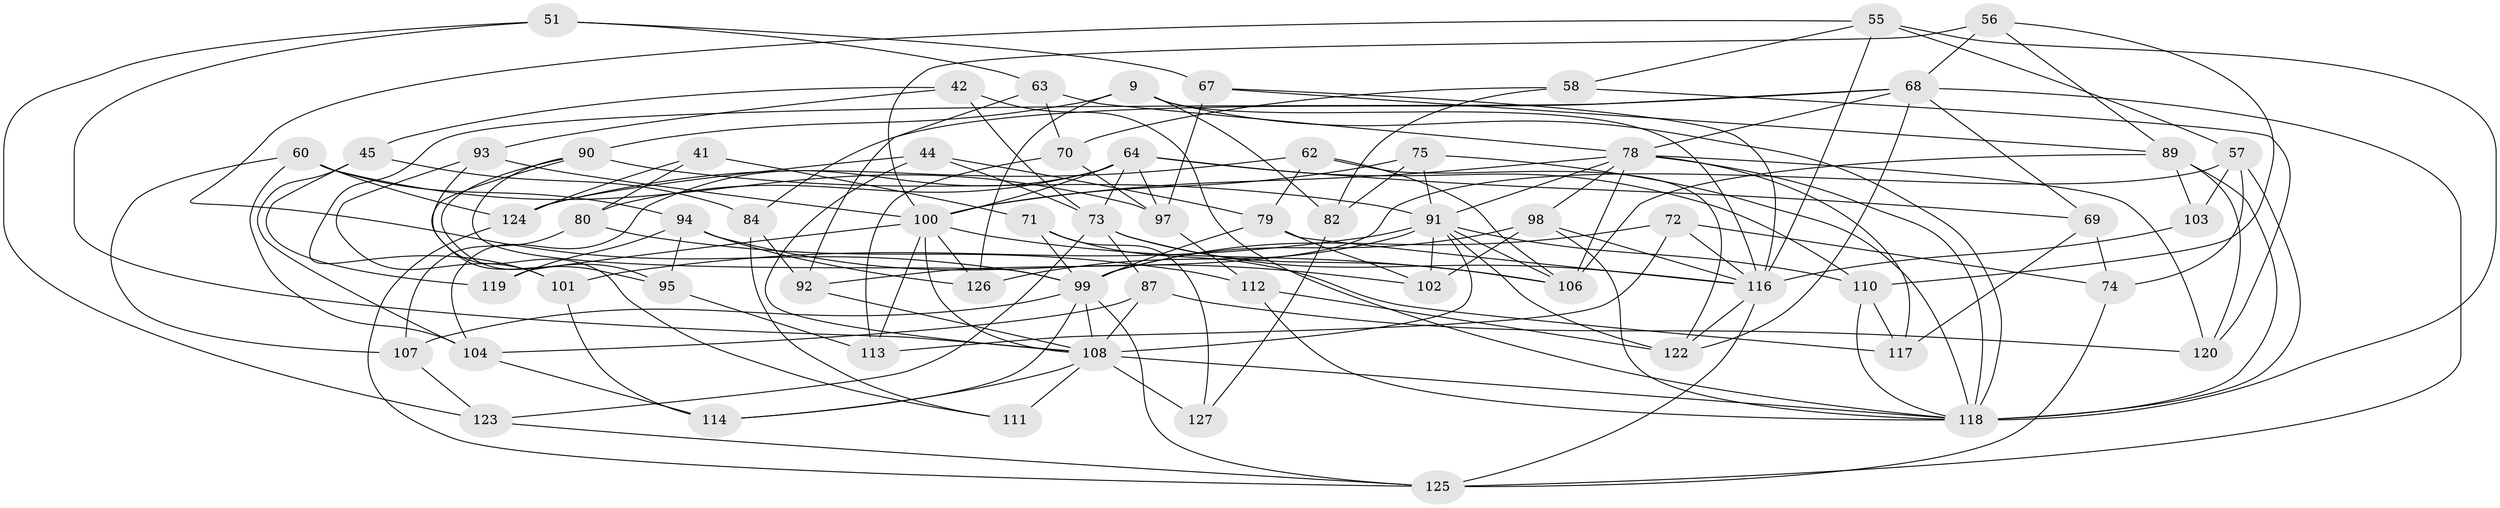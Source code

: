 // original degree distribution, {4: 1.0}
// Generated by graph-tools (version 1.1) at 2025/59/03/09/25 04:59:04]
// undirected, 63 vertices, 159 edges
graph export_dot {
graph [start="1"]
  node [color=gray90,style=filled];
  9 [super="+4"];
  41;
  42;
  44;
  45;
  51;
  55 [super="+49"];
  56;
  57 [super="+31"];
  58;
  60 [super="+59"];
  62;
  63;
  64 [super="+2+16"];
  67 [super="+20"];
  68 [super="+33"];
  69;
  70;
  71 [super="+47"];
  72;
  73 [super="+5+30"];
  74;
  75;
  78 [super="+66"];
  79 [super="+76"];
  80 [super="+3"];
  82;
  84;
  87;
  89 [super="+81+54"];
  90 [super="+13"];
  91 [super="+88"];
  92;
  93;
  94 [super="+83"];
  95;
  97 [super="+46"];
  98 [super="+85"];
  99 [super="+8+77+86"];
  100 [super="+35"];
  101;
  102;
  103;
  104 [super="+24"];
  106 [super="+14+34"];
  107 [super="+10"];
  108 [super="+36+52+37+96"];
  110 [super="+19"];
  111;
  112 [super="+53"];
  113;
  114;
  116 [super="+40+115+38"];
  117;
  118 [super="+105+61"];
  119;
  120;
  122 [super="+28+121"];
  123;
  124 [super="+32"];
  125 [super="+109"];
  126;
  127;
  9 -- 126;
  9 -- 90 [weight=2];
  9 -- 82;
  9 -- 116;
  9 -- 118;
  41 -- 80;
  41 -- 71 [weight=2];
  41 -- 124;
  42 -- 93;
  42 -- 73;
  42 -- 45;
  42 -- 118;
  44 -- 73;
  44 -- 79;
  44 -- 124;
  44 -- 108;
  45 -- 84;
  45 -- 119;
  45 -- 104;
  51 -- 123;
  51 -- 63;
  51 -- 108;
  51 -- 67;
  55 -- 58;
  55 -- 99;
  55 -- 57 [weight=2];
  55 -- 116;
  55 -- 118;
  56 -- 89;
  56 -- 110;
  56 -- 68;
  56 -- 100;
  57 -- 103;
  57 -- 92;
  57 -- 74;
  57 -- 118;
  58 -- 82;
  58 -- 70;
  58 -- 120;
  60 -- 104 [weight=2];
  60 -- 94;
  60 -- 124;
  60 -- 97;
  60 -- 107;
  62 -- 106;
  62 -- 124;
  62 -- 122;
  62 -- 79;
  63 -- 70;
  63 -- 92;
  63 -- 78;
  64 -- 104;
  64 -- 80;
  64 -- 110 [weight=2];
  64 -- 100;
  64 -- 69;
  64 -- 73;
  64 -- 97;
  67 -- 97 [weight=2];
  67 -- 89;
  67 -- 116 [weight=2];
  68 -- 122;
  68 -- 101;
  68 -- 69;
  68 -- 84;
  68 -- 78;
  68 -- 125 [weight=2];
  69 -- 74;
  69 -- 117;
  70 -- 113;
  70 -- 97;
  71 -- 127 [weight=2];
  71 -- 117;
  71 -- 99;
  72 -- 113;
  72 -- 116;
  72 -- 74;
  72 -- 99;
  73 -- 123;
  73 -- 106 [weight=2];
  73 -- 87;
  73 -- 116;
  74 -- 125;
  75 -- 82;
  75 -- 118;
  75 -- 100;
  75 -- 91;
  78 -- 118 [weight=2];
  78 -- 100;
  78 -- 98;
  78 -- 106;
  78 -- 117;
  78 -- 120;
  78 -- 91;
  79 -- 99 [weight=2];
  79 -- 116;
  79 -- 102;
  80 -- 107 [weight=2];
  80 -- 112 [weight=2];
  82 -- 127;
  84 -- 92;
  84 -- 111;
  87 -- 120;
  87 -- 104;
  87 -- 108;
  89 -- 103 [weight=2];
  89 -- 118 [weight=2];
  89 -- 120;
  89 -- 106;
  90 -- 95;
  90 -- 111;
  90 -- 99;
  90 -- 91;
  91 -- 101;
  91 -- 126;
  91 -- 108 [weight=3];
  91 -- 102;
  91 -- 106;
  91 -- 110;
  91 -- 122 [weight=3];
  92 -- 108;
  93 -- 101;
  93 -- 95;
  93 -- 100;
  94 -- 119 [weight=2];
  94 -- 95;
  94 -- 126;
  94 -- 102;
  95 -- 113;
  97 -- 112;
  98 -- 102;
  98 -- 99 [weight=2];
  98 -- 118;
  98 -- 116;
  99 -- 107 [weight=2];
  99 -- 125 [weight=2];
  99 -- 114;
  99 -- 108;
  100 -- 106 [weight=2];
  100 -- 113;
  100 -- 119;
  100 -- 126;
  100 -- 108 [weight=2];
  101 -- 114;
  103 -- 116;
  104 -- 114;
  107 -- 123;
  108 -- 118 [weight=2];
  108 -- 111 [weight=2];
  108 -- 114;
  108 -- 127;
  110 -- 117;
  110 -- 118;
  112 -- 122 [weight=2];
  112 -- 118;
  116 -- 125 [weight=2];
  116 -- 122;
  123 -- 125;
  124 -- 125 [weight=2];
}
